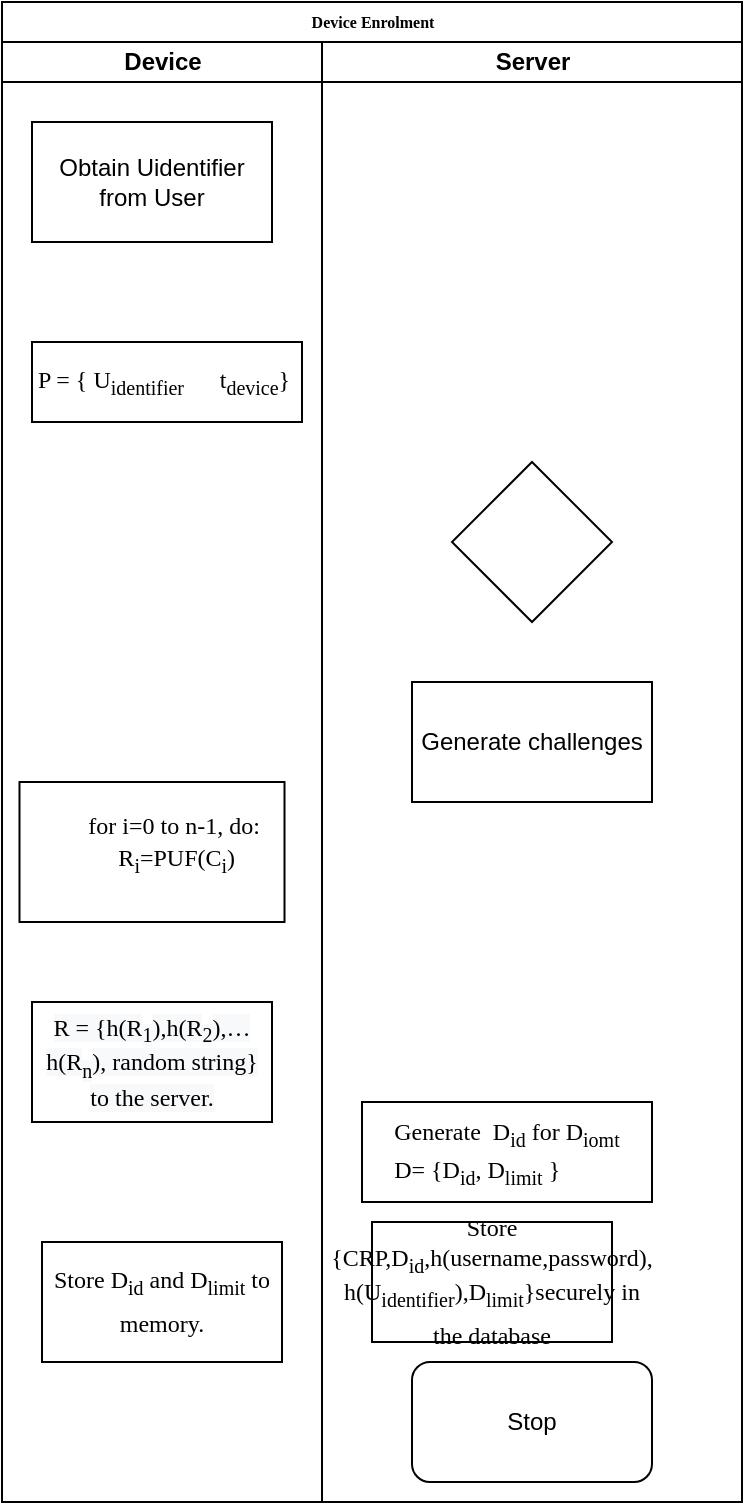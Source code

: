 <mxfile version="14.3.0" type="github">
  <diagram name="Page-1" id="74e2e168-ea6b-b213-b513-2b3c1d86103e">
    <mxGraphModel dx="1186" dy="747" grid="1" gridSize="10" guides="1" tooltips="1" connect="1" arrows="1" fold="1" page="1" pageScale="1" pageWidth="1100" pageHeight="850" background="#ffffff" math="0" shadow="0">
      <root>
        <mxCell id="0" />
        <mxCell id="1" parent="0" />
        <mxCell id="77e6c97f196da883-1" value="Device Enrolment" style="swimlane;html=1;childLayout=stackLayout;startSize=20;rounded=0;shadow=0;labelBackgroundColor=none;strokeWidth=1;fontFamily=Verdana;fontSize=8;align=center;" parent="1" vertex="1">
          <mxGeometry x="335" y="20" width="370" height="750" as="geometry">
            <mxRectangle x="70" y="40" width="50" height="20" as="alternateBounds" />
          </mxGeometry>
        </mxCell>
        <mxCell id="77e6c97f196da883-2" value="Device" style="swimlane;html=1;startSize=20;" parent="77e6c97f196da883-1" vertex="1">
          <mxGeometry y="20" width="160" height="730" as="geometry" />
        </mxCell>
        <mxCell id="PNpXFueBDEGOKT5g1c5p-1" value="Obtain Uidentifier from User" style="rounded=0;whiteSpace=wrap;html=1;" vertex="1" parent="77e6c97f196da883-2">
          <mxGeometry x="15" y="40" width="120" height="60" as="geometry" />
        </mxCell>
        <mxCell id="PNpXFueBDEGOKT5g1c5p-2" value="&lt;p class=&quot;MsoNormal&quot; align=&quot;left&quot; style=&quot;margin: 0cm ; text-align: left ; text-indent: 0cm ; font-size: 10pt ; font-family: &amp;#34;times&amp;#34;&quot;&gt;&lt;span style=&quot;font-size: 9pt&quot;&gt;&lt;br&gt;&lt;/span&gt;&lt;/p&gt;&lt;p class=&quot;MsoNormal&quot; align=&quot;left&quot; style=&quot;margin: 0cm ; text-align: left ; text-indent: 0cm ; font-size: 10pt ; font-family: &amp;#34;times&amp;#34;&quot;&gt;&lt;span style=&quot;font-size: 9pt&quot;&gt;P = { U&lt;sub&gt;identifier &lt;/sub&gt;&lt;/span&gt;&lt;span lang=&quot;EN-US&quot; style=&quot;font-size: 9pt ; font-family: &amp;#34;symbol&amp;#34;&quot;&gt;&lt;/span&gt;&lt;span lang=&quot;EN-US&quot; style=&quot;font-size: 9pt&quot;&gt;&amp;nbsp; &lt;/span&gt;&lt;span style=&quot;font-size: 9pt&quot;&gt;t&lt;sub&gt;device&lt;/sub&gt;}&amp;nbsp;&lt;br&gt;&lt;br&gt;&lt;/span&gt;&lt;/p&gt;" style="rounded=0;whiteSpace=wrap;html=1;" vertex="1" parent="77e6c97f196da883-2">
          <mxGeometry x="15" y="150" width="135" height="40" as="geometry" />
        </mxCell>
        <mxCell id="PNpXFueBDEGOKT5g1c5p-5" value="&lt;p class=&quot;MsoNormal&quot; align=&quot;left&quot; style=&quot;margin: 6pt 0cm ; text-align: left ; text-indent: 0cm ; font-size: 10pt ; font-family: &amp;#34;times&amp;#34;&quot;&gt;&lt;br&gt;&lt;/p&gt;&lt;p class=&quot;MsoNormal&quot; align=&quot;left&quot; style=&quot;margin: 6pt 0cm 6pt 11.35pt ; text-align: left ; text-indent: 0cm ; font-size: 10pt ; font-family: &amp;#34;times&amp;#34;&quot;&gt;&lt;span style=&quot;font-size: 9pt&quot;&gt;&amp;nbsp; for i=0 to n-1, do:&lt;br&gt;&amp;nbsp;&amp;nbsp;&amp;nbsp;&amp;nbsp;&amp;nbsp;&amp;nbsp; R&lt;sub&gt;i&lt;/sub&gt;=PUF(C&lt;sub&gt;i&lt;/sub&gt;)&lt;br&gt;&lt;br&gt;&lt;/span&gt;&lt;/p&gt;&lt;p class=&quot;MsoNormal&quot; align=&quot;left&quot; style=&quot;margin: 0cm ; text-align: left ; text-indent: 0cm ; font-size: 10pt ; font-family: &amp;#34;times&amp;#34;&quot;&gt;&lt;br&gt;&lt;/p&gt;" style="rounded=0;whiteSpace=wrap;html=1;" vertex="1" parent="77e6c97f196da883-2">
          <mxGeometry x="8.75" y="370" width="132.5" height="70" as="geometry" />
        </mxCell>
        <mxCell id="PNpXFueBDEGOKT5g1c5p-7" value="&lt;span style=&quot;font-size: 9pt ; font-family: &amp;#34;times&amp;#34;&quot;&gt;Store D&lt;sub&gt;id&lt;/sub&gt; and D&lt;sub&gt;limit&lt;/sub&gt; to memory.&lt;/span&gt;&lt;span style=&quot;font-size: medium&quot;&gt;&lt;/span&gt;" style="rounded=0;whiteSpace=wrap;html=1;" vertex="1" parent="77e6c97f196da883-2">
          <mxGeometry x="20" y="600" width="120" height="60" as="geometry" />
        </mxCell>
        <mxCell id="PNpXFueBDEGOKT5g1c5p-10" value="&lt;meta charset=&quot;utf-8&quot;&gt;&lt;span style=&quot;color: rgb(0, 0, 0); font-family: times; font-size: 12px; font-style: normal; font-weight: 400; letter-spacing: normal; text-align: left; text-indent: 0px; text-transform: none; word-spacing: 0px; background-color: rgb(248, 249, 250); display: inline; float: none;&quot;&gt;R = {h(R&lt;/span&gt;&lt;sub style=&quot;color: rgb(0, 0, 0); font-family: times; font-style: normal; font-weight: 400; letter-spacing: normal; text-align: left; text-indent: 0px; text-transform: none; word-spacing: 0px; background-color: rgb(248, 249, 250);&quot;&gt;1&lt;/sub&gt;&lt;span style=&quot;color: rgb(0, 0, 0); font-family: times; font-size: 12px; font-style: normal; font-weight: 400; letter-spacing: normal; text-align: left; text-indent: 0px; text-transform: none; word-spacing: 0px; background-color: rgb(248, 249, 250); display: inline; float: none;&quot;&gt;),h(R&lt;/span&gt;&lt;sub style=&quot;color: rgb(0, 0, 0); font-family: times; font-style: normal; font-weight: 400; letter-spacing: normal; text-align: left; text-indent: 0px; text-transform: none; word-spacing: 0px; background-color: rgb(248, 249, 250);&quot;&gt;2&lt;/sub&gt;&lt;span style=&quot;color: rgb(0, 0, 0); font-family: times; font-size: 12px; font-style: normal; font-weight: 400; letter-spacing: normal; text-align: left; text-indent: 0px; text-transform: none; word-spacing: 0px; background-color: rgb(248, 249, 250); display: inline; float: none;&quot;&gt;),…h(R&lt;/span&gt;&lt;sub style=&quot;color: rgb(0, 0, 0); font-family: times; font-style: normal; font-weight: 400; letter-spacing: normal; text-align: left; text-indent: 0px; text-transform: none; word-spacing: 0px; background-color: rgb(248, 249, 250);&quot;&gt;n&lt;/sub&gt;&lt;span style=&quot;color: rgb(0, 0, 0); font-family: times; font-size: 12px; font-style: normal; font-weight: 400; letter-spacing: normal; text-align: left; text-indent: 0px; text-transform: none; word-spacing: 0px; background-color: rgb(248, 249, 250); display: inline; float: none;&quot;&gt;), random string} to the server.&lt;/span&gt;" style="rounded=0;whiteSpace=wrap;html=1;" vertex="1" parent="77e6c97f196da883-2">
          <mxGeometry x="15" y="480" width="120" height="60" as="geometry" />
        </mxCell>
        <mxCell id="77e6c97f196da883-3" value="Server" style="swimlane;html=1;startSize=20;" parent="77e6c97f196da883-1" vertex="1">
          <mxGeometry x="160" y="20" width="210" height="730" as="geometry" />
        </mxCell>
        <mxCell id="PNpXFueBDEGOKT5g1c5p-3" value="" style="rhombus;whiteSpace=wrap;html=1;" vertex="1" parent="77e6c97f196da883-3">
          <mxGeometry x="65" y="210" width="80" height="80" as="geometry" />
        </mxCell>
        <mxCell id="PNpXFueBDEGOKT5g1c5p-4" value="Generate challenges" style="rounded=0;whiteSpace=wrap;html=1;" vertex="1" parent="77e6c97f196da883-3">
          <mxGeometry x="45" y="320" width="120" height="60" as="geometry" />
        </mxCell>
        <mxCell id="PNpXFueBDEGOKT5g1c5p-6" value="&lt;p class=&quot;MsoNormal&quot; align=&quot;left&quot; style=&quot;margin: 0cm ; text-align: left ; text-indent: 0cm ; font-size: 10pt ; font-family: &amp;#34;times&amp;#34;&quot;&gt;&lt;span style=&quot;font-size: 9pt&quot;&gt;Generate&amp;nbsp; D&lt;sub&gt;id&lt;/sub&gt; for D&lt;sub&gt;iomt&lt;/sub&gt;&lt;/span&gt;&lt;/p&gt;&lt;p class=&quot;MsoNormal&quot; align=&quot;left&quot; style=&quot;margin: 0cm ; text-align: left ; text-indent: 0cm ; font-size: 10pt ; font-family: &amp;#34;times&amp;#34;&quot;&gt;&lt;span style=&quot;font-size: 9pt&quot;&gt;D= {D&lt;sub&gt;id&lt;/sub&gt;, D&lt;sub&gt;limit&lt;/sub&gt; }&amp;nbsp;&lt;/span&gt;&lt;/p&gt;" style="rounded=0;whiteSpace=wrap;html=1;" vertex="1" parent="77e6c97f196da883-3">
          <mxGeometry x="20" y="530" width="145" height="50" as="geometry" />
        </mxCell>
        <mxCell id="PNpXFueBDEGOKT5g1c5p-8" value="Stop" style="rounded=1;whiteSpace=wrap;html=1;" vertex="1" parent="77e6c97f196da883-3">
          <mxGeometry x="45" y="660" width="120" height="60" as="geometry" />
        </mxCell>
        <mxCell id="PNpXFueBDEGOKT5g1c5p-9" value="&lt;span style=&quot;font-size: 9pt ; font-family: &amp;#34;times&amp;#34;&quot;&gt;Store {CRP,D&lt;sub&gt;id&lt;/sub&gt;,h(username,password), h(U&lt;sub&gt;identifier&lt;/sub&gt;),D&lt;sub&gt;limit&lt;/sub&gt;}securely in the database&lt;/span&gt;&lt;span style=&quot;font-size: medium&quot;&gt;&lt;/span&gt;" style="rounded=0;whiteSpace=wrap;html=1;" vertex="1" parent="77e6c97f196da883-3">
          <mxGeometry x="25" y="590" width="120" height="60" as="geometry" />
        </mxCell>
      </root>
    </mxGraphModel>
  </diagram>
</mxfile>
